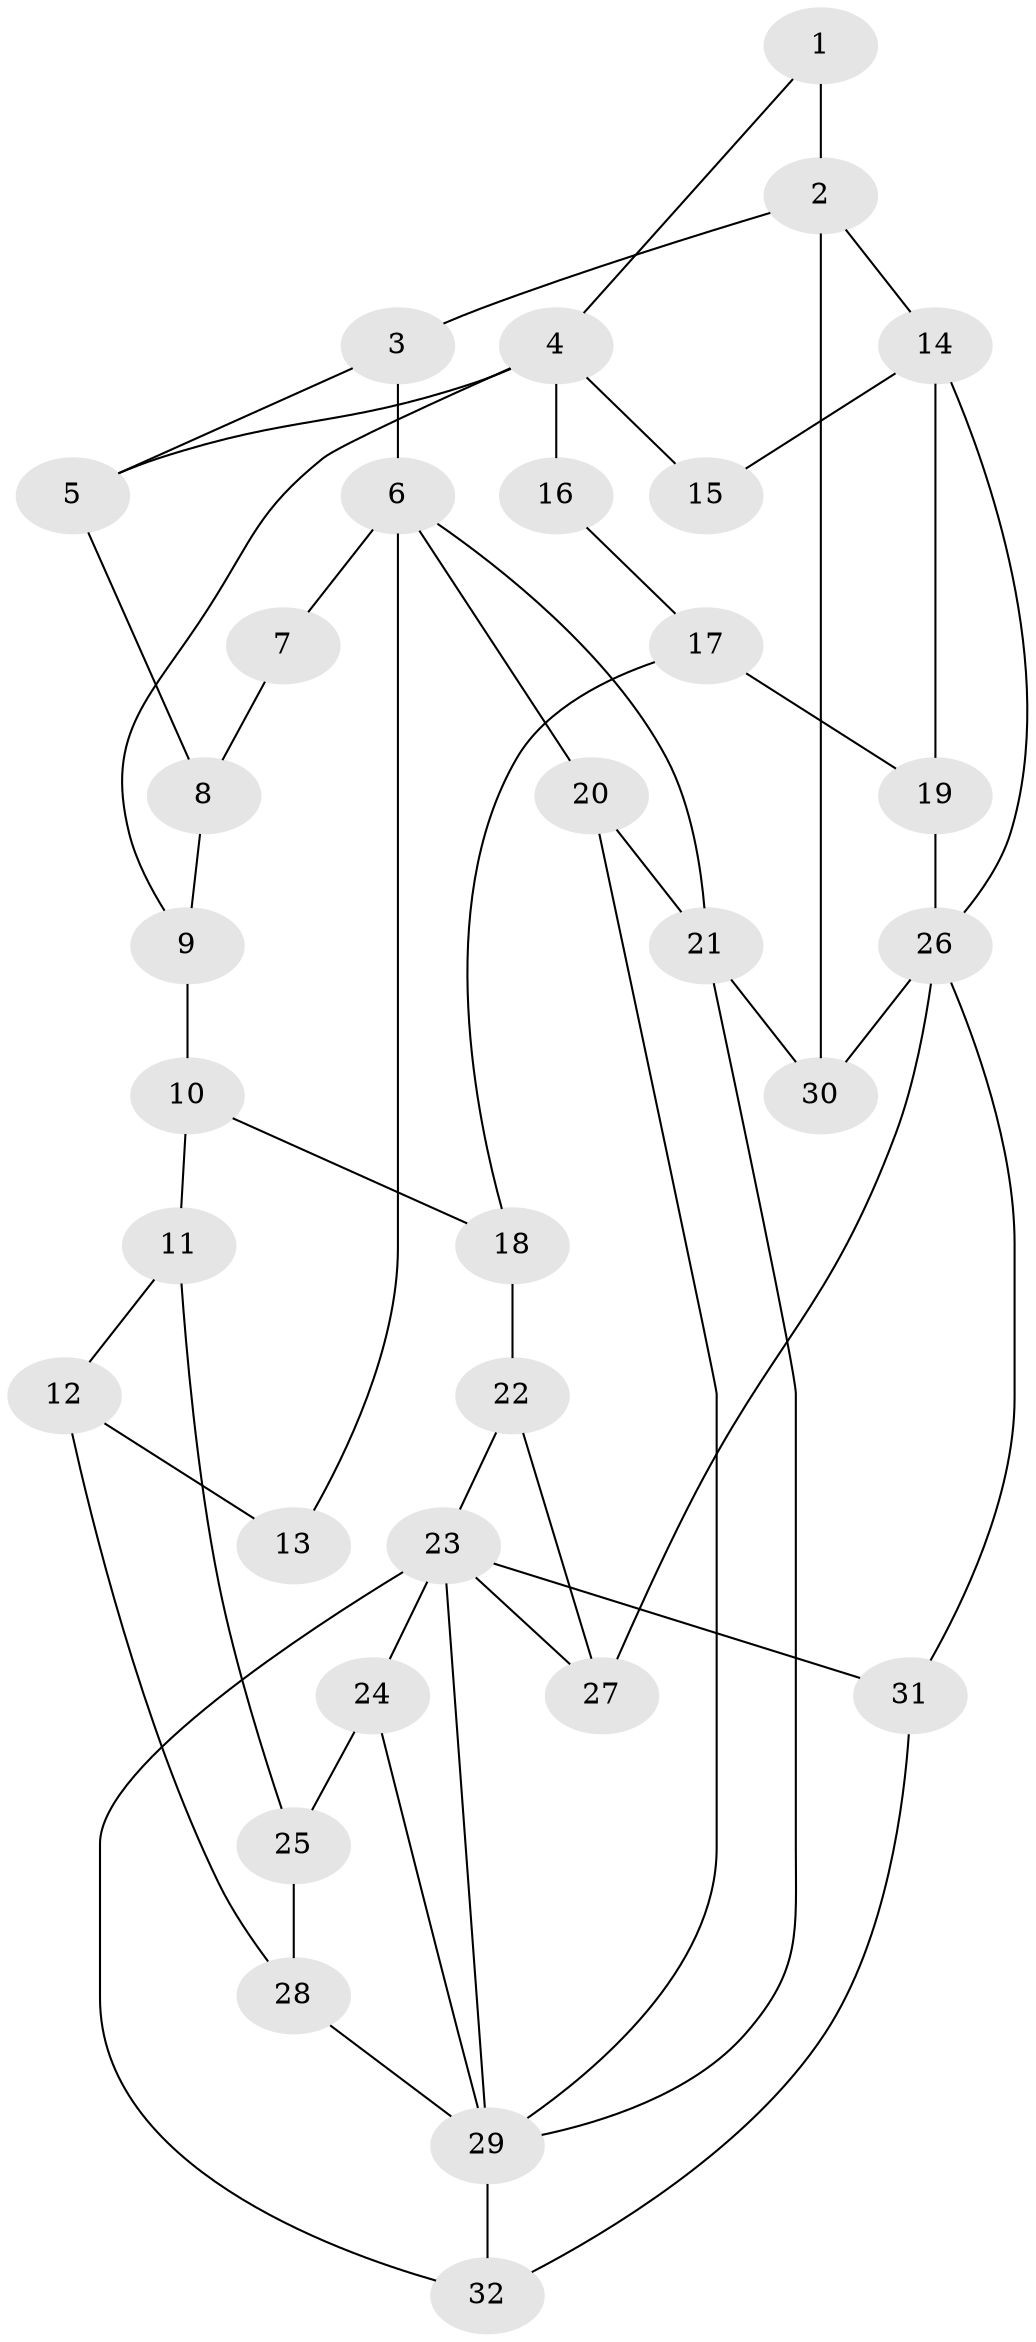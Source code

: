 // original degree distribution, {3: 0.03773584905660377, 6: 0.18867924528301888, 5: 0.5283018867924528, 4: 0.24528301886792453}
// Generated by graph-tools (version 1.1) at 2025/54/03/04/25 22:54:31]
// undirected, 32 vertices, 53 edges
graph export_dot {
  node [color=gray90,style=filled];
  1;
  2;
  3;
  4;
  5;
  6;
  7;
  8;
  9;
  10;
  11;
  12;
  13;
  14;
  15;
  16;
  17;
  18;
  19;
  20;
  21;
  22;
  23;
  24;
  25;
  26;
  27;
  28;
  29;
  30;
  31;
  32;
  1 -- 2 [weight=2.0];
  1 -- 4 [weight=1.0];
  2 -- 3 [weight=1.0];
  2 -- 14 [weight=2.0];
  2 -- 30 [weight=1.0];
  3 -- 5 [weight=1.0];
  3 -- 6 [weight=1.0];
  4 -- 5 [weight=1.0];
  4 -- 9 [weight=1.0];
  4 -- 15 [weight=1.0];
  4 -- 16 [weight=2.0];
  5 -- 8 [weight=1.0];
  6 -- 7 [weight=2.0];
  6 -- 13 [weight=2.0];
  6 -- 20 [weight=1.0];
  6 -- 21 [weight=1.0];
  7 -- 8 [weight=1.0];
  8 -- 9 [weight=1.0];
  9 -- 10 [weight=1.0];
  10 -- 11 [weight=1.0];
  10 -- 18 [weight=1.0];
  11 -- 12 [weight=1.0];
  11 -- 25 [weight=1.0];
  12 -- 13 [weight=1.0];
  12 -- 28 [weight=1.0];
  14 -- 15 [weight=2.0];
  14 -- 19 [weight=1.0];
  14 -- 26 [weight=1.0];
  16 -- 17 [weight=1.0];
  17 -- 18 [weight=1.0];
  17 -- 19 [weight=1.0];
  18 -- 22 [weight=1.0];
  19 -- 26 [weight=1.0];
  20 -- 21 [weight=1.0];
  20 -- 29 [weight=1.0];
  21 -- 29 [weight=1.0];
  21 -- 30 [weight=1.0];
  22 -- 23 [weight=1.0];
  22 -- 27 [weight=1.0];
  23 -- 24 [weight=1.0];
  23 -- 27 [weight=1.0];
  23 -- 29 [weight=1.0];
  23 -- 31 [weight=1.0];
  23 -- 32 [weight=1.0];
  24 -- 25 [weight=1.0];
  24 -- 29 [weight=1.0];
  25 -- 28 [weight=1.0];
  26 -- 27 [weight=1.0];
  26 -- 30 [weight=2.0];
  26 -- 31 [weight=1.0];
  28 -- 29 [weight=1.0];
  29 -- 32 [weight=1.0];
  31 -- 32 [weight=1.0];
}
